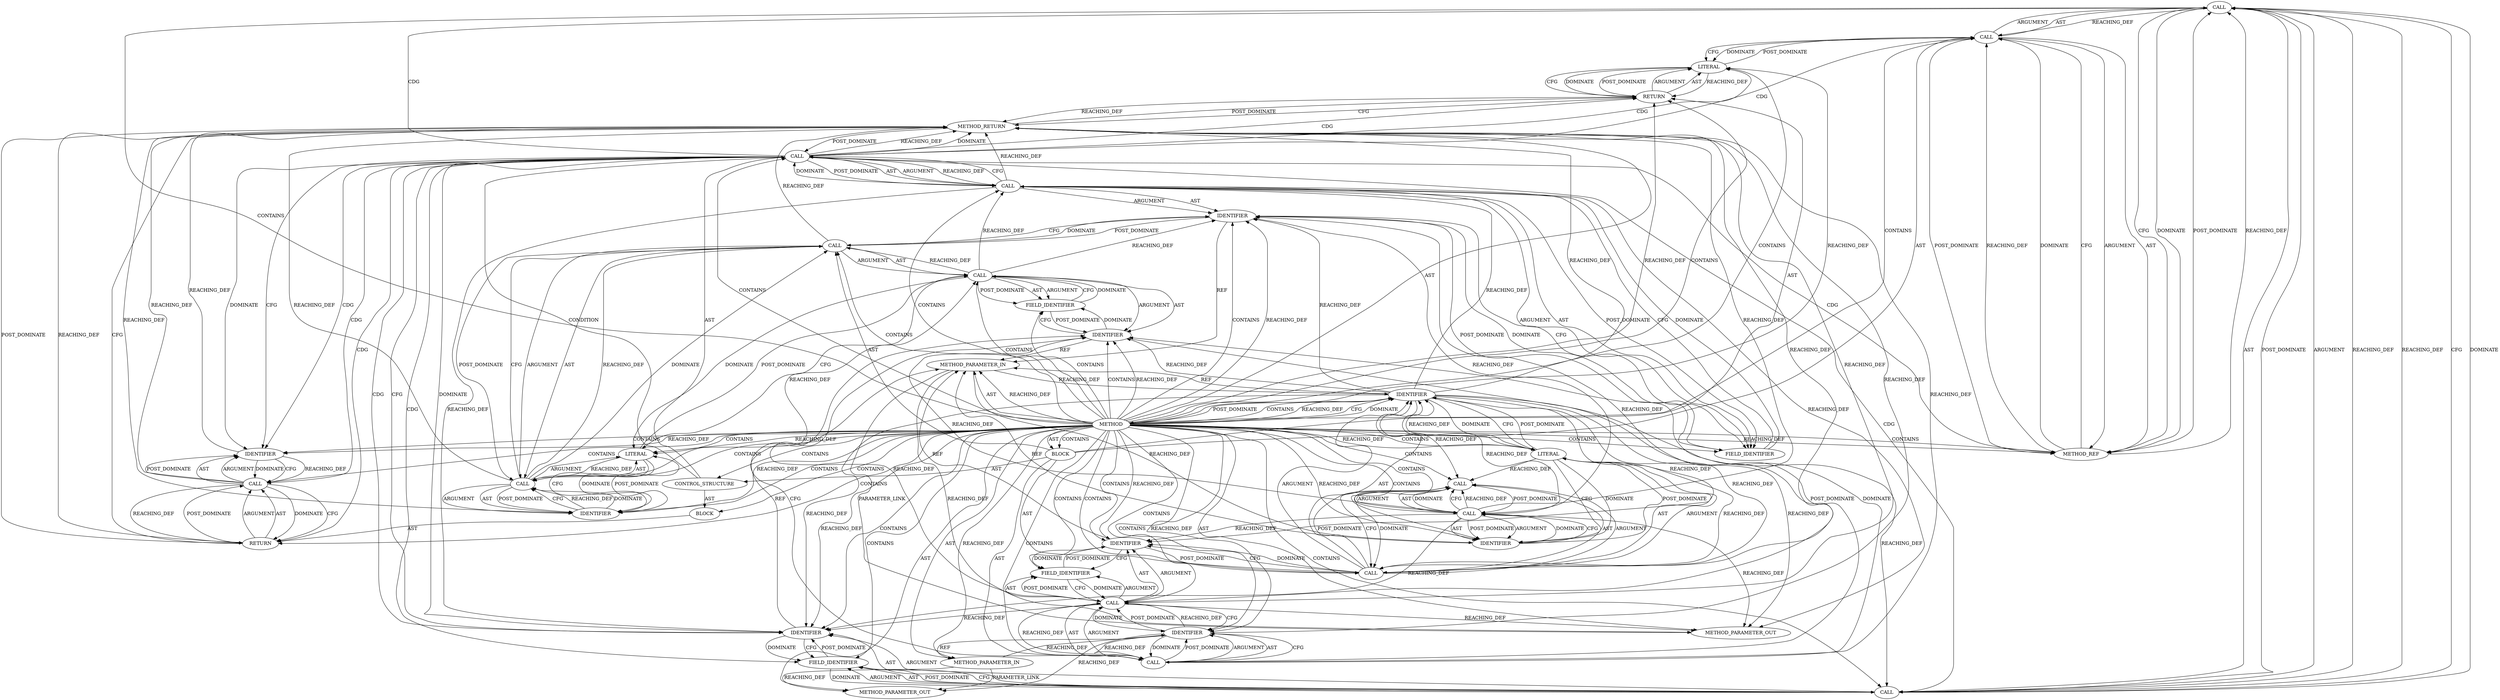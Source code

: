 digraph {
  10066 [label=CALL ORDER=1 ARGUMENT_INDEX=1 CODE="&strp->work" COLUMN_NUMBER=12 METHOD_FULL_NAME="<operator>.addressOf" LINE_NUMBER=604 TYPE_FULL_NAME="<empty>" DISPATCH_TYPE="STATIC_DISPATCH" SIGNATURE="" NAME="<operator>.addressOf"]
  10058 [label=CALL ORDER=1 ARGUMENT_INDEX=1 CODE="strp->anchor" COLUMN_NUMBER=7 METHOD_FULL_NAME="<operator>.indirectFieldAccess" LINE_NUMBER=601 TYPE_FULL_NAME="<empty>" DISPATCH_TYPE="STATIC_DISPATCH" SIGNATURE="" NAME="<operator>.indirectFieldAccess"]
  10072 [label=LITERAL ORDER=1 ARGUMENT_INDEX=-1 CODE="0" COLUMN_NUMBER=9 LINE_NUMBER=606 TYPE_FULL_NAME="int"]
  10052 [label=FIELD_IDENTIFIER ORDER=2 ARGUMENT_INDEX=2 CODE="anchor" COLUMN_NUMBER=2 LINE_NUMBER=600 CANONICAL_NAME="anchor"]
  10063 [label=CALL ORDER=1 ARGUMENT_INDEX=-1 CODE="-ENOMEM" COLUMN_NUMBER=10 METHOD_FULL_NAME="<operator>.minus" LINE_NUMBER=602 TYPE_FULL_NAME="<empty>" DISPATCH_TYPE="STATIC_DISPATCH" SIGNATURE="" NAME="<operator>.minus"]
  10048 [label=IDENTIFIER ORDER=2 ARGUMENT_INDEX=2 CODE="sk" COLUMN_NUMBER=13 LINE_NUMBER=598 TYPE_FULL_NAME="sock*" NAME="sk"]
  10065 [label=CALL ORDER=5 ARGUMENT_INDEX=-1 CODE="INIT_WORK(&strp->work, tls_strp_work)" COLUMN_NUMBER=2 METHOD_FULL_NAME="INIT_WORK" LINE_NUMBER=604 TYPE_FULL_NAME="<empty>" DISPATCH_TYPE="STATIC_DISPATCH" SIGNATURE="" NAME="INIT_WORK"]
  21545 [label=METHOD_PARAMETER_OUT ORDER=2 CODE="struct sock *sk" IS_VARIADIC=false COLUMN_NUMBER=47 LINE_NUMBER=594 TYPE_FULL_NAME="sock*" EVALUATION_STRATEGY="BY_VALUE" INDEX=2 NAME="sk"]
  21544 [label=METHOD_PARAMETER_OUT ORDER=1 CODE="struct tls_strparser *strp" IS_VARIADIC=false COLUMN_NUMBER=19 LINE_NUMBER=594 TYPE_FULL_NAME="tls_strparser*" EVALUATION_STRATEGY="BY_VALUE" INDEX=1 NAME="strp"]
  10041 [label=CALL ORDER=3 ARGUMENT_INDEX=3 CODE="sizeof(*strp)" COLUMN_NUMBER=18 METHOD_FULL_NAME="<operator>.sizeOf" LINE_NUMBER=596 TYPE_FULL_NAME="<empty>" DISPATCH_TYPE="STATIC_DISPATCH" SIGNATURE="" NAME="<operator>.sizeOf"]
  10051 [label=IDENTIFIER ORDER=1 ARGUMENT_INDEX=1 CODE="strp" COLUMN_NUMBER=2 LINE_NUMBER=600 TYPE_FULL_NAME="tls_strparser*" NAME="strp"]
  10042 [label=CALL ORDER=1 ARGUMENT_INDEX=1 CODE="*strp" COLUMN_NUMBER=25 METHOD_FULL_NAME="<operator>.indirection" LINE_NUMBER=596 TYPE_FULL_NAME="<empty>" DISPATCH_TYPE="STATIC_DISPATCH" SIGNATURE="" NAME="<operator>.indirection"]
  10073 [label=METHOD_RETURN ORDER=4 CODE="RET" COLUMN_NUMBER=1 LINE_NUMBER=594 TYPE_FULL_NAME="int" EVALUATION_STRATEGY="BY_VALUE"]
  10036 [label=METHOD_PARAMETER_IN ORDER=2 CODE="struct sock *sk" IS_VARIADIC=false COLUMN_NUMBER=47 LINE_NUMBER=594 TYPE_FULL_NAME="sock*" EVALUATION_STRATEGY="BY_VALUE" INDEX=2 NAME="sk"]
  10056 [label=CONTROL_STRUCTURE CONTROL_STRUCTURE_TYPE="IF" ORDER=4 PARSER_TYPE_NAME="CASTIfStatement" ARGUMENT_INDEX=-1 CODE="if (!strp->anchor)" COLUMN_NUMBER=2 LINE_NUMBER=601]
  10071 [label=RETURN ORDER=6 ARGUMENT_INDEX=-1 CODE="return 0;" COLUMN_NUMBER=2 LINE_NUMBER=606]
  10070 [label=METHOD_REF ORDER=2 ARGUMENT_INDEX=2 CODE="tls_strp_work" COLUMN_NUMBER=25 METHOD_FULL_NAME="tls_strp_work" LINE_NUMBER=604 TYPE_FULL_NAME="void"]
  10067 [label=CALL ORDER=1 ARGUMENT_INDEX=1 CODE="strp->work" COLUMN_NUMBER=13 METHOD_FULL_NAME="<operator>.indirectFieldAccess" LINE_NUMBER=604 TYPE_FULL_NAME="<empty>" DISPATCH_TYPE="STATIC_DISPATCH" SIGNATURE="" NAME="<operator>.indirectFieldAccess"]
  10049 [label=CALL ORDER=3 ARGUMENT_INDEX=-1 CODE="strp->anchor = alloc_skb(0, GFP_KERNEL)" COLUMN_NUMBER=2 METHOD_FULL_NAME="<operator>.assignment" LINE_NUMBER=600 TYPE_FULL_NAME="<empty>" DISPATCH_TYPE="STATIC_DISPATCH" SIGNATURE="" NAME="<operator>.assignment"]
  10060 [label=FIELD_IDENTIFIER ORDER=2 ARGUMENT_INDEX=2 CODE="anchor" COLUMN_NUMBER=7 LINE_NUMBER=601 CANONICAL_NAME="anchor"]
  10068 [label=IDENTIFIER ORDER=1 ARGUMENT_INDEX=1 CODE="strp" COLUMN_NUMBER=13 LINE_NUMBER=604 TYPE_FULL_NAME="tls_strparser*" NAME="strp"]
  10044 [label=CALL ORDER=2 ARGUMENT_INDEX=-1 CODE="strp->sk = sk" COLUMN_NUMBER=2 METHOD_FULL_NAME="<operator>.assignment" LINE_NUMBER=598 TYPE_FULL_NAME="<empty>" DISPATCH_TYPE="STATIC_DISPATCH" SIGNATURE="" NAME="<operator>.assignment"]
  10053 [label=CALL ORDER=2 ARGUMENT_INDEX=2 CODE="alloc_skb(0, GFP_KERNEL)" COLUMN_NUMBER=17 METHOD_FULL_NAME="alloc_skb" LINE_NUMBER=600 TYPE_FULL_NAME="<empty>" DISPATCH_TYPE="STATIC_DISPATCH" SIGNATURE="" NAME="alloc_skb"]
  10062 [label=RETURN ORDER=1 ARGUMENT_INDEX=1 CODE="return -ENOMEM;" COLUMN_NUMBER=3 LINE_NUMBER=602]
  10039 [label=IDENTIFIER ORDER=1 ARGUMENT_INDEX=1 CODE="strp" COLUMN_NUMBER=9 LINE_NUMBER=596 TYPE_FULL_NAME="tls_strparser*" NAME="strp"]
  10050 [label=CALL ORDER=1 ARGUMENT_INDEX=1 CODE="strp->anchor" COLUMN_NUMBER=2 METHOD_FULL_NAME="<operator>.indirectFieldAccess" LINE_NUMBER=600 TYPE_FULL_NAME="<empty>" DISPATCH_TYPE="STATIC_DISPATCH" SIGNATURE="" NAME="<operator>.indirectFieldAccess"]
  10045 [label=CALL ORDER=1 ARGUMENT_INDEX=1 CODE="strp->sk" COLUMN_NUMBER=2 METHOD_FULL_NAME="<operator>.indirectFieldAccess" LINE_NUMBER=598 TYPE_FULL_NAME="<empty>" DISPATCH_TYPE="STATIC_DISPATCH" SIGNATURE="" NAME="<operator>.indirectFieldAccess"]
  10038 [label=CALL ORDER=1 ARGUMENT_INDEX=-1 CODE="memset(strp, 0, sizeof(*strp))" COLUMN_NUMBER=2 METHOD_FULL_NAME="memset" LINE_NUMBER=596 TYPE_FULL_NAME="<empty>" DISPATCH_TYPE="STATIC_DISPATCH" SIGNATURE="" NAME="memset"]
  10047 [label=FIELD_IDENTIFIER ORDER=2 ARGUMENT_INDEX=2 CODE="sk" COLUMN_NUMBER=2 LINE_NUMBER=598 CANONICAL_NAME="sk"]
  10054 [label=LITERAL ORDER=1 ARGUMENT_INDEX=1 CODE="0" COLUMN_NUMBER=27 LINE_NUMBER=600 TYPE_FULL_NAME="int"]
  10059 [label=IDENTIFIER ORDER=1 ARGUMENT_INDEX=1 CODE="strp" COLUMN_NUMBER=7 LINE_NUMBER=601 TYPE_FULL_NAME="tls_strparser*" NAME="strp"]
  10057 [label=CALL ORDER=1 ARGUMENT_INDEX=-1 CODE="!strp->anchor" COLUMN_NUMBER=6 METHOD_FULL_NAME="<operator>.logicalNot" LINE_NUMBER=601 TYPE_FULL_NAME="<empty>" DISPATCH_TYPE="STATIC_DISPATCH" SIGNATURE="" NAME="<operator>.logicalNot"]
  10035 [label=METHOD_PARAMETER_IN ORDER=1 CODE="struct tls_strparser *strp" IS_VARIADIC=false COLUMN_NUMBER=19 LINE_NUMBER=594 TYPE_FULL_NAME="tls_strparser*" EVALUATION_STRATEGY="BY_VALUE" INDEX=1 NAME="strp"]
  10034 [label=METHOD COLUMN_NUMBER=1 LINE_NUMBER=594 COLUMN_NUMBER_END=1 IS_EXTERNAL=false SIGNATURE="int tls_strp_init (tls_strparser*,sock*)" NAME="tls_strp_init" AST_PARENT_TYPE="TYPE_DECL" AST_PARENT_FULL_NAME="tls_strp.c:<global>" ORDER=25 CODE="int tls_strp_init(struct tls_strparser *strp, struct sock *sk)
{
	memset(strp, 0, sizeof(*strp));

	strp->sk = sk;

	strp->anchor = alloc_skb(0, GFP_KERNEL);
	if (!strp->anchor)
		return -ENOMEM;

	INIT_WORK(&strp->work, tls_strp_work);

	return 0;
}" FULL_NAME="tls_strp_init" LINE_NUMBER_END=607 FILENAME="tls_strp.c"]
  10046 [label=IDENTIFIER ORDER=1 ARGUMENT_INDEX=1 CODE="strp" COLUMN_NUMBER=2 LINE_NUMBER=598 TYPE_FULL_NAME="tls_strparser*" NAME="strp"]
  10040 [label=LITERAL ORDER=2 ARGUMENT_INDEX=2 CODE="0" COLUMN_NUMBER=15 LINE_NUMBER=596 TYPE_FULL_NAME="int"]
  10061 [label=BLOCK ORDER=2 ARGUMENT_INDEX=-1 CODE="<empty>" COLUMN_NUMBER=3 LINE_NUMBER=602 TYPE_FULL_NAME="void"]
  10069 [label=FIELD_IDENTIFIER ORDER=2 ARGUMENT_INDEX=2 CODE="work" COLUMN_NUMBER=13 LINE_NUMBER=604 CANONICAL_NAME="work"]
  10037 [label=BLOCK ORDER=3 ARGUMENT_INDEX=-1 CODE="{
	memset(strp, 0, sizeof(*strp));

	strp->sk = sk;

	strp->anchor = alloc_skb(0, GFP_KERNEL);
	if (!strp->anchor)
		return -ENOMEM;

	INIT_WORK(&strp->work, tls_strp_work);

	return 0;
}" COLUMN_NUMBER=1 LINE_NUMBER=595 TYPE_FULL_NAME="void"]
  10055 [label=IDENTIFIER ORDER=2 ARGUMENT_INDEX=2 CODE="GFP_KERNEL" COLUMN_NUMBER=30 LINE_NUMBER=600 TYPE_FULL_NAME="ANY" NAME="GFP_KERNEL"]
  10064 [label=IDENTIFIER ORDER=1 ARGUMENT_INDEX=1 CODE="ENOMEM" COLUMN_NUMBER=11 LINE_NUMBER=602 TYPE_FULL_NAME="ANY" NAME="ENOMEM"]
  10043 [label=IDENTIFIER ORDER=1 ARGUMENT_INDEX=1 CODE="strp" COLUMN_NUMBER=26 LINE_NUMBER=596 TYPE_FULL_NAME="tls_strparser*" NAME="strp"]
  10045 -> 10048 [label=DOMINATE ]
  10040 -> 10038 [label=REACHING_DEF VARIABLE="0"]
  10034 -> 10069 [label=CONTAINS ]
  10066 -> 10070 [label=CFG ]
  10035 -> 21544 [label=REACHING_DEF VARIABLE="strp"]
  10043 -> 10042 [label=DOMINATE ]
  10034 -> 10051 [label=CONTAINS ]
  10039 -> 10046 [label=REACHING_DEF VARIABLE="strp"]
  10044 -> 10073 [label=REACHING_DEF VARIABLE="strp->sk = sk"]
  10034 -> 10071 [label=REACHING_DEF VARIABLE=""]
  10034 -> 10046 [label=CONTAINS ]
  10067 -> 10069 [label=ARGUMENT ]
  10034 -> 10049 [label=CONTAINS ]
  10057 -> 10064 [label=DOMINATE ]
  10057 -> 10068 [label=CDG ]
  10071 -> 10073 [label=CFG ]
  10066 -> 10067 [label=AST ]
  10042 -> 10046 [label=REACHING_DEF VARIABLE="*strp"]
  10034 -> 10054 [label=CONTAINS ]
  10048 -> 10073 [label=REACHING_DEF VARIABLE="sk"]
  10055 -> 10054 [label=POST_DOMINATE ]
  10065 -> 10072 [label=CFG ]
  10041 -> 10042 [label=POST_DOMINATE ]
  10037 -> 10056 [label=AST ]
  10053 -> 10049 [label=REACHING_DEF VARIABLE="alloc_skb(0, GFP_KERNEL)"]
  10034 -> 10058 [label=CONTAINS ]
  10053 -> 10055 [label=ARGUMENT ]
  10066 -> 10067 [label=POST_DOMINATE ]
  10045 -> 10048 [label=CFG ]
  10054 -> 10053 [label=REACHING_DEF VARIABLE="0"]
  10034 -> 21544 [label=AST ]
  10071 -> 10073 [label=REACHING_DEF VARIABLE="<RET>"]
  10047 -> 10046 [label=POST_DOMINATE ]
  10052 -> 10051 [label=POST_DOMINATE ]
  10057 -> 10058 [label=POST_DOMINATE ]
  10057 -> 10065 [label=CDG ]
  10046 -> 10038 [label=POST_DOMINATE ]
  10042 -> 10043 [label=AST ]
  10048 -> 10044 [label=CFG ]
  10058 -> 10057 [label=REACHING_DEF VARIABLE="strp->anchor"]
  10034 -> 10070 [label=REACHING_DEF VARIABLE=""]
  10064 -> 10073 [label=REACHING_DEF VARIABLE="ENOMEM"]
  10050 -> 10059 [label=REACHING_DEF VARIABLE="strp->anchor"]
  10057 -> 10071 [label=CDG ]
  10034 -> 10060 [label=CONTAINS ]
  10069 -> 10067 [label=CFG ]
  10050 -> 10052 [label=POST_DOMINATE ]
  10034 -> 10068 [label=CONTAINS ]
  10034 -> 10040 [label=CONTAINS ]
  10053 -> 10049 [label=DOMINATE ]
  10072 -> 10071 [label=REACHING_DEF VARIABLE="0"]
  10053 -> 10073 [label=REACHING_DEF VARIABLE="alloc_skb(0, GFP_KERNEL)"]
  10034 -> 10039 [label=CONTAINS ]
  10046 -> 10047 [label=CFG ]
  10038 -> 10040 [label=AST ]
  10043 -> 10042 [label=CFG ]
  10063 -> 10062 [label=REACHING_DEF VARIABLE="-ENOMEM"]
  10044 -> 10045 [label=AST ]
  10055 -> 10053 [label=CFG ]
  10057 -> 10073 [label=REACHING_DEF VARIABLE="!strp->anchor"]
  10041 -> 10042 [label=ARGUMENT ]
  10034 -> 10039 [label=REACHING_DEF VARIABLE=""]
  10057 -> 10072 [label=CDG ]
  10056 -> 10061 [label=AST ]
  10039 -> 10059 [label=REACHING_DEF VARIABLE="strp"]
  10057 -> 10067 [label=CDG ]
  10057 -> 10068 [label=CFG ]
  10062 -> 10063 [label=POST_DOMINATE ]
  10034 -> 10055 [label=REACHING_DEF VARIABLE=""]
  10034 -> 10071 [label=CONTAINS ]
  10069 -> 10067 [label=DOMINATE ]
  10057 -> 10058 [label=AST ]
  10044 -> 10051 [label=DOMINATE ]
  10045 -> 10059 [label=REACHING_DEF VARIABLE="strp->sk"]
  10065 -> 10070 [label=POST_DOMINATE ]
  10041 -> 10038 [label=CFG ]
  10056 -> 10057 [label=CONDITION ]
  10034 -> 10073 [label=AST ]
  10066 -> 10070 [label=DOMINATE ]
  10049 -> 10073 [label=REACHING_DEF VARIABLE="strp->anchor = alloc_skb(0, GFP_KERNEL)"]
  10050 -> 10051 [label=ARGUMENT ]
  10051 -> 10044 [label=POST_DOMINATE ]
  10058 -> 10059 [label=ARGUMENT ]
  10034 -> 10054 [label=REACHING_DEF VARIABLE=""]
  10072 -> 10071 [label=CFG ]
  10034 -> 21545 [label=AST ]
  10062 -> 10063 [label=ARGUMENT ]
  10055 -> 10053 [label=REACHING_DEF VARIABLE="GFP_KERNEL"]
  10034 -> 10050 [label=CONTAINS ]
  10051 -> 10052 [label=DOMINATE ]
  10066 -> 10067 [label=ARGUMENT ]
  10034 -> 10059 [label=CONTAINS ]
  10067 -> 10069 [label=AST ]
  10059 -> 10049 [label=POST_DOMINATE ]
  10070 -> 10065 [label=REACHING_DEF VARIABLE="tls_strp_work"]
  10070 -> 10066 [label=POST_DOMINATE ]
  10034 -> 10036 [label=AST ]
  10044 -> 10045 [label=ARGUMENT ]
  10044 -> 10048 [label=POST_DOMINATE ]
  10044 -> 10051 [label=CFG ]
  10034 -> 10063 [label=CONTAINS ]
  10055 -> 10053 [label=DOMINATE ]
  10043 -> 10040 [label=POST_DOMINATE ]
  10034 -> 10035 [label=AST ]
  10038 -> 10039 [label=ARGUMENT ]
  10058 -> 10060 [label=ARGUMENT ]
  10042 -> 10068 [label=REACHING_DEF VARIABLE="*strp"]
  10048 -> 10036 [label=REF ]
  10034 -> 10068 [label=REACHING_DEF VARIABLE=""]
  10057 -> 10064 [label=CFG ]
  10034 -> 10035 [label=REACHING_DEF VARIABLE=""]
  10034 -> 10070 [label=CONTAINS ]
  10070 -> 10065 [label=DOMINATE ]
  10045 -> 10047 [label=ARGUMENT ]
  10061 -> 10062 [label=AST ]
  10038 -> 10073 [label=REACHING_DEF VARIABLE="memset(strp, 0, sizeof(*strp))"]
  10053 -> 10054 [label=AST ]
  10039 -> 21544 [label=REACHING_DEF VARIABLE="strp"]
  10042 -> 10059 [label=REACHING_DEF VARIABLE="*strp"]
  10065 -> 10072 [label=DOMINATE ]
  10040 -> 10041 [label=REACHING_DEF VARIABLE="0"]
  10048 -> 10044 [label=REACHING_DEF VARIABLE="sk"]
  10073 -> 10057 [label=POST_DOMINATE ]
  10034 -> 10040 [label=REACHING_DEF VARIABLE=""]
  10045 -> 21544 [label=REACHING_DEF VARIABLE="strp->sk"]
  10042 -> 10043 [label=POST_DOMINATE ]
  10048 -> 10045 [label=POST_DOMINATE ]
  10058 -> 10057 [label=CFG ]
  10060 -> 10059 [label=POST_DOMINATE ]
  10063 -> 10062 [label=DOMINATE ]
  10039 -> 10041 [label=REACHING_DEF VARIABLE="strp"]
  10048 -> 21545 [label=REACHING_DEF VARIABLE="sk"]
  10072 -> 10071 [label=DOMINATE ]
  10039 -> 10051 [label=REACHING_DEF VARIABLE="strp"]
  10065 -> 10070 [label=ARGUMENT ]
  10050 -> 10051 [label=AST ]
  10037 -> 10049 [label=AST ]
  10035 -> 21544 [label=PARAMETER_LINK ]
  10034 -> 10066 [label=CONTAINS ]
  10057 -> 10069 [label=CDG ]
  10038 -> 10046 [label=CFG ]
  10058 -> 21544 [label=REACHING_DEF VARIABLE="strp->anchor"]
  10034 -> 10046 [label=REACHING_DEF VARIABLE=""]
  10049 -> 10059 [label=CFG ]
  10060 -> 10058 [label=CFG ]
  10049 -> 10053 [label=POST_DOMINATE ]
  10034 -> 10048 [label=REACHING_DEF VARIABLE=""]
  10067 -> 10066 [label=REACHING_DEF VARIABLE="strp->work"]
  10067 -> 10066 [label=REACHING_DEF VARIABLE="strp->work"]
  10046 -> 10035 [label=REF ]
  10057 -> 10066 [label=CDG ]
  10034 -> 10045 [label=CONTAINS ]
  10042 -> 10041 [label=DOMINATE ]
  10034 -> 10053 [label=CONTAINS ]
  10058 -> 10068 [label=REACHING_DEF VARIABLE="strp->anchor"]
  10039 -> 10040 [label=DOMINATE ]
  10034 -> 10059 [label=REACHING_DEF VARIABLE=""]
  10041 -> 10038 [label=DOMINATE ]
  10053 -> 10055 [label=AST ]
  10038 -> 10039 [label=AST ]
  10058 -> 10057 [label=DOMINATE ]
  10064 -> 10063 [label=DOMINATE ]
  10045 -> 10073 [label=REACHING_DEF VARIABLE="strp->sk"]
  10042 -> 10039 [label=REACHING_DEF VARIABLE="*strp"]
  10067 -> 10066 [label=CFG ]
  10053 -> 10055 [label=POST_DOMINATE ]
  10039 -> 10040 [label=CFG ]
  10062 -> 10063 [label=AST ]
  10034 -> 10061 [label=CONTAINS ]
  10038 -> 10040 [label=ARGUMENT ]
  10035 -> 10039 [label=REACHING_DEF VARIABLE="strp"]
  10034 -> 10042 [label=CONTAINS ]
  10058 -> 10073 [label=REACHING_DEF VARIABLE="strp->anchor"]
  10067 -> 10068 [label=AST ]
  10034 -> 10038 [label=CONTAINS ]
  10045 -> 10044 [label=REACHING_DEF VARIABLE="strp->sk"]
  10034 -> 10043 [label=REACHING_DEF VARIABLE=""]
  10039 -> 10073 [label=REACHING_DEF VARIABLE="strp"]
  10055 -> 10073 [label=REACHING_DEF VARIABLE="GFP_KERNEL"]
  10069 -> 10068 [label=POST_DOMINATE ]
  10065 -> 10070 [label=AST ]
  10034 -> 10039 [label=CFG ]
  10049 -> 10059 [label=DOMINATE ]
  10048 -> 10044 [label=DOMINATE ]
  10042 -> 10073 [label=REACHING_DEF VARIABLE="*strp"]
  10066 -> 10065 [label=REACHING_DEF VARIABLE="&strp->work"]
  10050 -> 10054 [label=CFG ]
  10067 -> 10066 [label=DOMINATE ]
  10063 -> 10064 [label=POST_DOMINATE ]
  10068 -> 10069 [label=DOMINATE ]
  10048 -> 10045 [label=REACHING_DEF VARIABLE="sk"]
  10067 -> 10068 [label=ARGUMENT ]
  10034 -> 10052 [label=CONTAINS ]
  10036 -> 21545 [label=REACHING_DEF VARIABLE="sk"]
  10039 -> 10038 [label=REACHING_DEF VARIABLE="strp"]
  10034 -> 10072 [label=CONTAINS ]
  10050 -> 10049 [label=REACHING_DEF VARIABLE="strp->anchor"]
  10034 -> 10037 [label=CONTAINS ]
  10034 -> 10067 [label=CONTAINS ]
  10039 -> 10035 [label=REF ]
  10062 -> 10073 [label=REACHING_DEF VARIABLE="<RET>"]
  10038 -> 10041 [label=AST ]
  10057 -> 10063 [label=CDG ]
  10059 -> 10060 [label=CFG ]
  10050 -> 10058 [label=REACHING_DEF VARIABLE="strp->anchor"]
  10063 -> 10062 [label=CFG ]
  10034 -> 10065 [label=CONTAINS ]
  10050 -> 10054 [label=DOMINATE ]
  10045 -> 10047 [label=AST ]
  10058 -> 10059 [label=AST ]
  10044 -> 10048 [label=ARGUMENT ]
  10039 -> 10058 [label=REACHING_DEF VARIABLE="strp"]
  10049 -> 10053 [label=ARGUMENT ]
  10034 -> 10043 [label=CONTAINS ]
  10064 -> 10063 [label=REACHING_DEF VARIABLE="ENOMEM"]
  10051 -> 10052 [label=CFG ]
  10053 -> 10049 [label=CFG ]
  10071 -> 10072 [label=POST_DOMINATE ]
  10052 -> 10050 [label=CFG ]
  10059 -> 10035 [label=REF ]
  10036 -> 10048 [label=REACHING_DEF VARIABLE="sk"]
  10045 -> 10051 [label=REACHING_DEF VARIABLE="strp->sk"]
  10040 -> 10039 [label=POST_DOMINATE ]
  10057 -> 10062 [label=CDG ]
  10049 -> 10050 [label=ARGUMENT ]
  10044 -> 10048 [label=AST ]
  10036 -> 21545 [label=PARAMETER_LINK ]
  10042 -> 10043 [label=ARGUMENT ]
  10041 -> 10042 [label=AST ]
  10067 -> 10069 [label=POST_DOMINATE ]
  10071 -> 10072 [label=ARGUMENT ]
  10034 -> 10072 [label=REACHING_DEF VARIABLE=""]
  10056 -> 10057 [label=AST ]
  10034 -> 10056 [label=CONTAINS ]
  10040 -> 10043 [label=CFG ]
  10042 -> 10041 [label=CFG ]
  10042 -> 10051 [label=REACHING_DEF VARIABLE="*strp"]
  10065 -> 10066 [label=ARGUMENT ]
  10052 -> 10050 [label=DOMINATE ]
  10060 -> 10058 [label=DOMINATE ]
  10034 -> 10047 [label=CONTAINS ]
  10057 -> 10058 [label=ARGUMENT ]
  10059 -> 10060 [label=DOMINATE ]
  10065 -> 10066 [label=AST ]
  10049 -> 10053 [label=AST ]
  10034 -> 10055 [label=CONTAINS ]
  10034 -> 10064 [label=CONTAINS ]
  10068 -> 10035 [label=REF ]
  10064 -> 10063 [label=CFG ]
  10034 -> 10044 [label=CONTAINS ]
  10040 -> 10039 [label=REACHING_DEF VARIABLE="0"]
  10039 -> 10034 [label=POST_DOMINATE ]
  10043 -> 10035 [label=REF ]
  10072 -> 10065 [label=POST_DOMINATE ]
  10038 -> 10041 [label=ARGUMENT ]
  10037 -> 10065 [label=AST ]
  10050 -> 10052 [label=AST ]
  10034 -> 10036 [label=REACHING_DEF VARIABLE=""]
  10050 -> 10052 [label=ARGUMENT ]
  10063 -> 10073 [label=REACHING_DEF VARIABLE="-ENOMEM"]
  10073 -> 10071 [label=POST_DOMINATE ]
  10053 -> 10054 [label=ARGUMENT ]
  10054 -> 10055 [label=CFG ]
  10057 -> 10064 [label=CDG ]
  10034 -> 10057 [label=CONTAINS ]
  10037 -> 10038 [label=AST ]
  10045 -> 10046 [label=AST ]
  10039 -> 10068 [label=REACHING_DEF VARIABLE="strp"]
  10070 -> 10066 [label=REACHING_DEF VARIABLE="tls_strp_work"]
  10039 -> 10067 [label=REACHING_DEF VARIABLE="strp"]
  10057 -> 10073 [label=DOMINATE ]
  10034 -> 10051 [label=REACHING_DEF VARIABLE=""]
  10045 -> 10047 [label=POST_DOMINATE ]
  10040 -> 10043 [label=DOMINATE ]
  10034 -> 10039 [label=DOMINATE ]
  10058 -> 10060 [label=AST ]
  10035 -> 10043 [label=REACHING_DEF VARIABLE="strp"]
  10054 -> 10055 [label=DOMINATE ]
  10058 -> 10060 [label=POST_DOMINATE ]
  10057 -> 10070 [label=CDG ]
  10034 -> 10062 [label=CONTAINS ]
  10053 -> 10050 [label=REACHING_DEF VARIABLE="alloc_skb(0, GFP_KERNEL)"]
  10038 -> 10046 [label=DOMINATE ]
  10045 -> 10068 [label=REACHING_DEF VARIABLE="strp->sk"]
  10038 -> 10041 [label=POST_DOMINATE ]
  10046 -> 10047 [label=DOMINATE ]
  10063 -> 10064 [label=AST ]
  10045 -> 10046 [label=ARGUMENT ]
  10071 -> 10072 [label=AST ]
  10034 -> 10048 [label=CONTAINS ]
  10051 -> 10035 [label=REF ]
  10037 -> 10044 [label=AST ]
  10047 -> 10045 [label=DOMINATE ]
  10034 -> 10037 [label=AST ]
  10037 -> 10071 [label=AST ]
  10057 -> 10068 [label=DOMINATE ]
  10068 -> 10069 [label=CFG ]
  10073 -> 10062 [label=POST_DOMINATE ]
  10070 -> 10065 [label=CFG ]
  10054 -> 10050 [label=POST_DOMINATE ]
  10042 -> 10041 [label=REACHING_DEF VARIABLE="*strp"]
  10062 -> 10073 [label=CFG ]
  10047 -> 10045 [label=CFG ]
  10049 -> 10050 [label=AST ]
  10042 -> 21544 [label=REACHING_DEF VARIABLE="*strp"]
  10034 -> 10064 [label=REACHING_DEF VARIABLE=""]
  10063 -> 10064 [label=ARGUMENT ]
  10034 -> 10041 [label=CONTAINS ]
}
